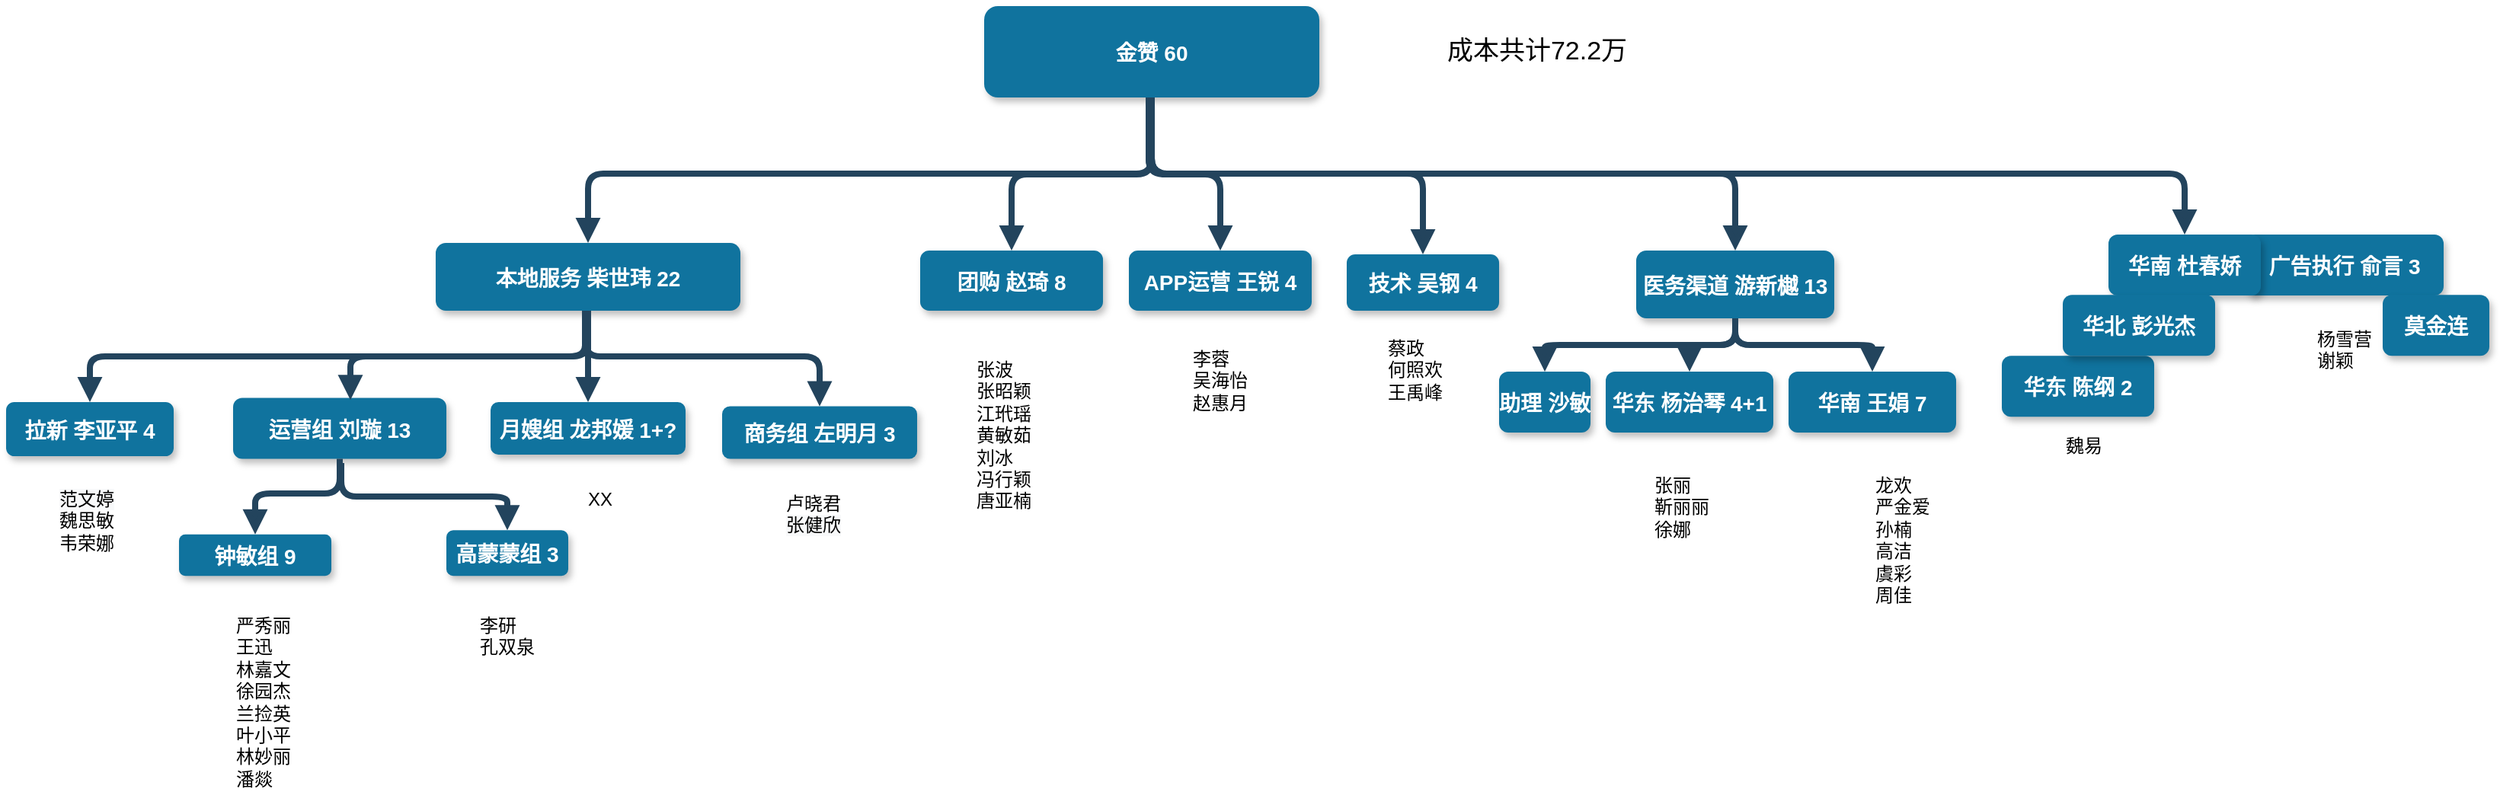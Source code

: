 <mxfile version="14.3.0" type="github" pages="2">
  <diagram name="辣妈帮" id="97916047-d0de-89f5-080d-49f4d83e522f">
    <mxGraphModel dx="1662" dy="762" grid="1" gridSize="10" guides="1" tooltips="1" connect="1" arrows="1" fold="1" page="1" pageScale="1.5" pageWidth="1169" pageHeight="827" background="#ffffff" math="0" shadow="0">
      <root>
        <mxCell id="0" />
        <mxCell id="1" parent="0" />
        <mxCell id="3" value="金赞 60" style="rounded=1;fillColor=#10739E;strokeColor=none;shadow=1;gradientColor=none;fontStyle=1;fontColor=#FFFFFF;fontSize=14;" parent="1" vertex="1">
          <mxGeometry x="662" y="300" width="220" height="60" as="geometry" />
        </mxCell>
        <mxCell id="4" value="本地服务 柴世玮 22" style="rounded=1;fillColor=#10739E;strokeColor=none;shadow=1;gradientColor=none;fontStyle=1;fontColor=#FFFFFF;fontSize=14;" parent="1" vertex="1">
          <mxGeometry x="302" y="455.5" width="200" height="44.5" as="geometry" />
        </mxCell>
        <mxCell id="5" value="团购 赵琦 8" style="rounded=1;fillColor=#10739E;strokeColor=none;shadow=1;gradientColor=none;fontStyle=1;fontColor=#FFFFFF;fontSize=14;" parent="1" vertex="1">
          <mxGeometry x="620" y="460.5" width="120" height="39.5" as="geometry" />
        </mxCell>
        <mxCell id="6" value="广告执行 俞言 3" style="rounded=1;fillColor=#10739E;strokeColor=none;shadow=1;gradientColor=none;fontStyle=1;fontColor=#FFFFFF;fontSize=14;" parent="1" vertex="1">
          <mxGeometry x="1490" y="450" width="130" height="40" as="geometry" />
        </mxCell>
        <mxCell id="7" value="华南 杜春娇" style="rounded=1;fillColor=#10739E;strokeColor=none;shadow=1;gradientColor=none;fontStyle=1;fontColor=#FFFFFF;fontSize=14;" parent="1" vertex="1">
          <mxGeometry x="1400" y="450" width="100" height="40" as="geometry" />
        </mxCell>
        <mxCell id="8" value="拉新 李亚平 4" style="rounded=1;fillColor=#10739E;strokeColor=none;shadow=1;gradientColor=none;fontStyle=1;fontColor=#FFFFFF;fontSize=14;" parent="1" vertex="1">
          <mxGeometry x="20" y="560" width="110" height="35.5" as="geometry" />
        </mxCell>
        <mxCell id="9" value="运营组 刘璇 13" style="rounded=1;fillColor=#10739E;strokeColor=none;shadow=1;gradientColor=none;fontStyle=1;fontColor=#FFFFFF;fontSize=14;" parent="1" vertex="1">
          <mxGeometry x="169" y="557.25" width="140" height="40" as="geometry" />
        </mxCell>
        <mxCell id="11" value="钟敏组 9" style="rounded=1;fillColor=#10739E;strokeColor=none;shadow=1;gradientColor=none;fontStyle=1;fontColor=#FFFFFF;fontSize=14;" parent="1" vertex="1">
          <mxGeometry x="133.5" y="646.88" width="100" height="27.25" as="geometry" />
        </mxCell>
        <mxCell id="13" value="月嫂组 龙邦媛 1+?" style="rounded=1;fillColor=#10739E;strokeColor=none;shadow=1;gradientColor=none;fontStyle=1;fontColor=#FFFFFF;fontSize=14;" parent="1" vertex="1">
          <mxGeometry x="338" y="560" width="128" height="34.5" as="geometry" />
        </mxCell>
        <mxCell id="30" value="" style="edgeStyle=elbowEdgeStyle;elbow=vertical;strokeWidth=4;endArrow=block;endFill=1;fontStyle=1;strokeColor=#23445D;" parent="1" source="3" target="5" edge="1">
          <mxGeometry x="22" y="165.5" width="100" height="100" as="geometry">
            <mxPoint x="22" y="265.5" as="sourcePoint" />
            <mxPoint x="122" y="165.5" as="targetPoint" />
          </mxGeometry>
        </mxCell>
        <mxCell id="31" value="" style="edgeStyle=elbowEdgeStyle;elbow=vertical;strokeWidth=4;endArrow=block;endFill=1;fontStyle=1;strokeColor=#23445D;" parent="1" source="3" target="4" edge="1">
          <mxGeometry x="22" y="165.5" width="100" height="100" as="geometry">
            <mxPoint x="22" y="265.5" as="sourcePoint" />
            <mxPoint x="122" y="165.5" as="targetPoint" />
            <Array as="points">
              <mxPoint x="580" y="410" />
            </Array>
          </mxGeometry>
        </mxCell>
        <mxCell id="CD8ixGrWHs0Is0rzKzxi-55" value="" style="edgeStyle=elbowEdgeStyle;elbow=vertical;strokeWidth=4;endArrow=block;endFill=1;fontStyle=1;strokeColor=#23445D;exitX=0.5;exitY=1;exitDx=0;exitDy=0;entryX=0.5;entryY=0;entryDx=0;entryDy=0;" parent="1" source="3" target="7" edge="1">
          <mxGeometry x="32" y="175.5" width="100" height="100" as="geometry">
            <mxPoint x="770" y="410" as="sourcePoint" />
            <mxPoint x="1330" y="450" as="targetPoint" />
            <Array as="points">
              <mxPoint x="960" y="410" />
            </Array>
          </mxGeometry>
        </mxCell>
        <mxCell id="CD8ixGrWHs0Is0rzKzxi-56" value="高蒙蒙组 3" style="rounded=1;fillColor=#10739E;strokeColor=none;shadow=1;gradientColor=none;fontStyle=1;fontColor=#FFFFFF;fontSize=14;" parent="1" vertex="1">
          <mxGeometry x="309" y="644.13" width="80" height="30" as="geometry" />
        </mxCell>
        <mxCell id="CD8ixGrWHs0Is0rzKzxi-58" value="医务渠道 游新樾 13" style="rounded=1;fillColor=#10739E;strokeColor=none;shadow=1;gradientColor=none;fontStyle=1;fontColor=#FFFFFF;fontSize=14;" parent="1" vertex="1">
          <mxGeometry x="1090" y="460.5" width="130" height="44.5" as="geometry" />
        </mxCell>
        <mxCell id="CD8ixGrWHs0Is0rzKzxi-60" value="华东 杨治琴 4+1" style="rounded=1;fillColor=#10739E;strokeColor=none;shadow=1;gradientColor=none;fontStyle=1;fontColor=#FFFFFF;fontSize=14;" parent="1" vertex="1">
          <mxGeometry x="1070" y="540" width="110" height="40" as="geometry" />
        </mxCell>
        <mxCell id="CD8ixGrWHs0Is0rzKzxi-61" value="华南 王娟 7" style="rounded=1;fillColor=#10739E;strokeColor=none;shadow=1;gradientColor=none;fontStyle=1;fontColor=#FFFFFF;fontSize=14;" parent="1" vertex="1">
          <mxGeometry x="1190" y="540" width="110" height="40" as="geometry" />
        </mxCell>
        <mxCell id="CD8ixGrWHs0Is0rzKzxi-62" value="助理 沙敏" style="rounded=1;fillColor=#10739E;strokeColor=none;shadow=1;gradientColor=none;fontStyle=1;fontColor=#FFFFFF;fontSize=14;" parent="1" vertex="1">
          <mxGeometry x="1000" y="540" width="60" height="40" as="geometry" />
        </mxCell>
        <mxCell id="CD8ixGrWHs0Is0rzKzxi-65" value="" style="edgeStyle=elbowEdgeStyle;elbow=vertical;strokeWidth=4;endArrow=block;endFill=1;fontStyle=1;strokeColor=#23445D;exitX=0.5;exitY=1;exitDx=0;exitDy=0;entryX=0.5;entryY=0;entryDx=0;entryDy=0;" parent="1" source="4" target="8" edge="1">
          <mxGeometry x="-218" y="-109.5" width="100" height="100" as="geometry">
            <mxPoint x="372" y="560.5" as="sourcePoint" />
            <mxPoint x="80" y="545" as="targetPoint" />
            <Array as="points">
              <mxPoint x="240" y="530" />
            </Array>
          </mxGeometry>
        </mxCell>
        <mxCell id="CD8ixGrWHs0Is0rzKzxi-66" value="" style="edgeStyle=elbowEdgeStyle;elbow=vertical;strokeWidth=4;endArrow=block;endFill=1;fontStyle=1;strokeColor=#23445D;exitX=0.5;exitY=1;exitDx=0;exitDy=0;entryX=0.55;entryY=0.033;entryDx=0;entryDy=0;entryPerimeter=0;" parent="1" target="9" edge="1">
          <mxGeometry x="-220" y="-109.5" width="100" height="100" as="geometry">
            <mxPoint x="400" y="515.5" as="sourcePoint" />
            <mxPoint x="73" y="555.5" as="targetPoint" />
            <Array as="points">
              <mxPoint x="238" y="530" />
            </Array>
          </mxGeometry>
        </mxCell>
        <mxCell id="CD8ixGrWHs0Is0rzKzxi-67" value="" style="edgeStyle=elbowEdgeStyle;elbow=vertical;strokeWidth=4;endArrow=block;endFill=1;fontStyle=1;strokeColor=#23445D;entryX=0.5;entryY=0;entryDx=0;entryDy=0;" parent="1" target="13" edge="1">
          <mxGeometry x="-210" y="-99.5" width="100" height="100" as="geometry">
            <mxPoint x="402" y="500" as="sourcePoint" />
            <mxPoint x="287" y="571.32" as="targetPoint" />
            <Array as="points" />
          </mxGeometry>
        </mxCell>
        <mxCell id="CD8ixGrWHs0Is0rzKzxi-73" value="严秀丽&lt;br&gt;王迅&lt;br&gt;林嘉文&lt;br&gt;徐园杰&lt;br&gt;兰捡英&lt;br&gt;叶小平&lt;br&gt;林妙丽&lt;br&gt;潘燚" style="text;whiteSpace=wrap;html=1;" parent="1" vertex="1">
          <mxGeometry x="169" y="692.76" width="51" height="120" as="geometry" />
        </mxCell>
        <mxCell id="CD8ixGrWHs0Is0rzKzxi-74" value="&lt;span style=&quot;color: rgb(0 , 0 , 0) ; font-family: &amp;#34;helvetica&amp;#34; ; font-size: 12px ; font-style: normal ; font-weight: 400 ; letter-spacing: normal ; text-align: left ; text-indent: 0px ; text-transform: none ; word-spacing: 0px ; background-color: rgb(248 , 249 , 250) ; display: inline ; float: none&quot;&gt;范文婷&lt;br&gt;&lt;/span&gt;&lt;font face=&quot;helvetica&quot;&gt;魏思敏&lt;br&gt;&lt;/font&gt;韦荣娜&lt;font face=&quot;helvetica&quot;&gt;&lt;br&gt;&lt;/font&gt;" style="text;whiteSpace=wrap;html=1;" parent="1" vertex="1">
          <mxGeometry x="52.5" y="610" width="45" height="57.24" as="geometry" />
        </mxCell>
        <mxCell id="CD8ixGrWHs0Is0rzKzxi-75" value="卢晓君&lt;br style=&quot;color: rgb(0 , 0 , 0) ; font-family: &amp;#34;helvetica&amp;#34; ; font-size: 12px ; font-style: normal ; font-weight: 400 ; letter-spacing: normal ; text-align: left ; text-indent: 0px ; text-transform: none ; word-spacing: 0px ; background-color: rgb(248 , 249 , 250)&quot;&gt;&lt;span style=&quot;color: rgb(0 , 0 , 0) ; font-family: &amp;#34;helvetica&amp;#34; ; font-size: 12px ; font-style: normal ; font-weight: 400 ; letter-spacing: normal ; text-align: left ; text-indent: 0px ; text-transform: none ; word-spacing: 0px ; background-color: rgb(248 , 249 , 250) ; display: inline ; float: none&quot;&gt;张健欣&lt;/span&gt;" style="text;whiteSpace=wrap;html=1;" parent="1" vertex="1">
          <mxGeometry x="530" y="612.76" width="60" height="40" as="geometry" />
        </mxCell>
        <mxCell id="CD8ixGrWHs0Is0rzKzxi-76" value="商务组 左明月 3" style="rounded=1;fillColor=#10739E;strokeColor=none;shadow=1;gradientColor=none;fontStyle=1;fontColor=#FFFFFF;fontSize=14;" parent="1" vertex="1">
          <mxGeometry x="490" y="562.75" width="128" height="34.5" as="geometry" />
        </mxCell>
        <mxCell id="CD8ixGrWHs0Is0rzKzxi-77" value="李研&lt;br&gt;孔双泉" style="text;whiteSpace=wrap;html=1;" parent="1" vertex="1">
          <mxGeometry x="329" y="692.76" width="40" height="30" as="geometry" />
        </mxCell>
        <mxCell id="CD8ixGrWHs0Is0rzKzxi-82" value="杨雪营&lt;br&gt;谢颖&lt;br&gt;" style="text;whiteSpace=wrap;html=1;" parent="1" vertex="1">
          <mxGeometry x="1535" y="505" width="40" height="40" as="geometry" />
        </mxCell>
        <mxCell id="CD8ixGrWHs0Is0rzKzxi-83" value="张丽&lt;br&gt;靳丽丽&lt;br&gt;徐娜" style="text;whiteSpace=wrap;html=1;" parent="1" vertex="1">
          <mxGeometry x="1100" y="601" width="50" height="38.62" as="geometry" />
        </mxCell>
        <mxCell id="CD8ixGrWHs0Is0rzKzxi-86" value="张波&lt;br&gt;张昭颖&lt;br&gt;江玳瑶&lt;br&gt;黄敏茹&lt;br&gt;刘冰&lt;br&gt;冯行颖&lt;br&gt;唐亚楠" style="text;whiteSpace=wrap;html=1;" parent="1" vertex="1">
          <mxGeometry x="655" y="524.81" width="50" height="110.38" as="geometry" />
        </mxCell>
        <mxCell id="CD8ixGrWHs0Is0rzKzxi-87" value="XX" style="text;whiteSpace=wrap;html=1;" parent="1" vertex="1">
          <mxGeometry x="400" y="610" width="40" height="42.76" as="geometry" />
        </mxCell>
        <mxCell id="CD8ixGrWHs0Is0rzKzxi-88" value="" style="edgeStyle=elbowEdgeStyle;elbow=vertical;strokeWidth=4;endArrow=block;endFill=1;fontStyle=1;strokeColor=#23445D;entryX=0.5;entryY=0;entryDx=0;entryDy=0;" parent="1" target="CD8ixGrWHs0Is0rzKzxi-76" edge="1">
          <mxGeometry x="-210" y="-99.5" width="100" height="100" as="geometry">
            <mxPoint x="400" y="500" as="sourcePoint" />
            <mxPoint x="256" y="568.57" as="targetPoint" />
            <Array as="points">
              <mxPoint x="480" y="530" />
            </Array>
          </mxGeometry>
        </mxCell>
        <mxCell id="CD8ixGrWHs0Is0rzKzxi-92" value="" style="edgeStyle=elbowEdgeStyle;elbow=vertical;strokeWidth=4;endArrow=block;endFill=1;fontStyle=1;strokeColor=#23445D;entryX=0.5;entryY=0;entryDx=0;entryDy=0;exitX=0.5;exitY=1;exitDx=0;exitDy=0;" parent="1" source="CD8ixGrWHs0Is0rzKzxi-58" target="CD8ixGrWHs0Is0rzKzxi-62" edge="1">
          <mxGeometry x="628" y="165.5" width="100" height="100" as="geometry">
            <mxPoint x="1368" y="505.5" as="sourcePoint" />
            <mxPoint x="1290" y="540" as="targetPoint" />
          </mxGeometry>
        </mxCell>
        <mxCell id="CD8ixGrWHs0Is0rzKzxi-93" value="" style="edgeStyle=elbowEdgeStyle;elbow=vertical;strokeWidth=4;endArrow=block;endFill=1;fontStyle=1;strokeColor=#23445D;entryX=0.5;entryY=0;entryDx=0;entryDy=0;exitX=0.5;exitY=1;exitDx=0;exitDy=0;" parent="1" source="CD8ixGrWHs0Is0rzKzxi-58" target="CD8ixGrWHs0Is0rzKzxi-60" edge="1">
          <mxGeometry x="638" y="175.5" width="100" height="100" as="geometry">
            <mxPoint x="1485" y="505" as="sourcePoint" />
            <mxPoint x="1322" y="550" as="targetPoint" />
          </mxGeometry>
        </mxCell>
        <mxCell id="CD8ixGrWHs0Is0rzKzxi-94" value="" style="edgeStyle=elbowEdgeStyle;elbow=vertical;strokeWidth=4;endArrow=block;endFill=1;fontStyle=1;strokeColor=#23445D;entryX=0.5;entryY=0;entryDx=0;entryDy=0;exitX=0.5;exitY=1;exitDx=0;exitDy=0;" parent="1" source="CD8ixGrWHs0Is0rzKzxi-58" target="CD8ixGrWHs0Is0rzKzxi-61" edge="1">
          <mxGeometry x="638" y="175.5" width="100" height="100" as="geometry">
            <mxPoint x="1470" y="505" as="sourcePoint" />
            <mxPoint x="1322" y="550" as="targetPoint" />
          </mxGeometry>
        </mxCell>
        <mxCell id="CD8ixGrWHs0Is0rzKzxi-95" value="龙欢&lt;br&gt;严金爱&lt;br&gt;孙楠&lt;br&gt;高洁&lt;br&gt;虞彩&lt;br&gt;周佳" style="text;whiteSpace=wrap;html=1;" parent="1" vertex="1">
          <mxGeometry x="1245" y="601" width="40" height="101.38" as="geometry" />
        </mxCell>
        <mxCell id="CD8ixGrWHs0Is0rzKzxi-99" value="" style="edgeStyle=elbowEdgeStyle;elbow=vertical;strokeWidth=4;endArrow=block;endFill=1;fontStyle=1;strokeColor=#23445D;entryX=0.5;entryY=0;entryDx=0;entryDy=0;" parent="1" target="CD8ixGrWHs0Is0rzKzxi-58" edge="1">
          <mxGeometry x="52" y="195.5" width="100" height="100" as="geometry">
            <mxPoint x="770" y="360" as="sourcePoint" />
            <mxPoint x="1180" y="480.5" as="targetPoint" />
            <Array as="points">
              <mxPoint x="1220" y="410" />
            </Array>
          </mxGeometry>
        </mxCell>
        <mxCell id="CD8ixGrWHs0Is0rzKzxi-103" value="" style="edgeStyle=elbowEdgeStyle;elbow=vertical;strokeWidth=4;endArrow=block;endFill=1;fontStyle=1;strokeColor=#23445D;entryX=0.5;entryY=0;entryDx=0;entryDy=0;exitX=0.5;exitY=1;exitDx=0;exitDy=0;" parent="1" source="9" target="11" edge="1">
          <mxGeometry x="72" y="195.5" width="100" height="100" as="geometry">
            <mxPoint x="240" y="607" as="sourcePoint" />
            <mxPoint x="150" y="651.38" as="targetPoint" />
            <Array as="points">
              <mxPoint x="170" y="620" />
            </Array>
          </mxGeometry>
        </mxCell>
        <mxCell id="CD8ixGrWHs0Is0rzKzxi-104" value="" style="edgeStyle=elbowEdgeStyle;elbow=vertical;strokeWidth=4;endArrow=block;endFill=1;fontStyle=1;strokeColor=#23445D;entryX=0.5;entryY=0;entryDx=0;entryDy=0;" parent="1" target="CD8ixGrWHs0Is0rzKzxi-56" edge="1">
          <mxGeometry x="82" y="205.5" width="100" height="100" as="geometry">
            <mxPoint x="240" y="600" as="sourcePoint" />
            <mxPoint x="350" y="640" as="targetPoint" />
          </mxGeometry>
        </mxCell>
        <mxCell id="5Qsg3Y-xMZEjioLdNlgT-33" value="华东 陈纲 2" style="rounded=1;fillColor=#10739E;strokeColor=none;shadow=1;gradientColor=none;fontStyle=1;fontColor=#FFFFFF;fontSize=14;" parent="1" vertex="1">
          <mxGeometry x="1330" y="529.62" width="100" height="40" as="geometry" />
        </mxCell>
        <mxCell id="5Qsg3Y-xMZEjioLdNlgT-34" value="华北 彭光杰" style="rounded=1;fillColor=#10739E;strokeColor=none;shadow=1;gradientColor=none;fontStyle=1;fontColor=#FFFFFF;fontSize=14;" parent="1" vertex="1">
          <mxGeometry x="1370" y="489.62" width="100" height="40" as="geometry" />
        </mxCell>
        <mxCell id="5Qsg3Y-xMZEjioLdNlgT-36" value="魏易" style="text;whiteSpace=wrap;html=1;" parent="1" vertex="1">
          <mxGeometry x="1370" y="575" width="40" height="35" as="geometry" />
        </mxCell>
        <mxCell id="5Qsg3Y-xMZEjioLdNlgT-37" value="莫金连" style="rounded=1;fillColor=#10739E;strokeColor=none;shadow=1;gradientColor=none;fontStyle=1;fontColor=#FFFFFF;fontSize=14;" parent="1" vertex="1">
          <mxGeometry x="1580" y="489.62" width="70" height="40" as="geometry" />
        </mxCell>
        <mxCell id="Gbs0LaQZsY08ICuKaNEH-31" value="成本共计72.2万" style="text;html=1;strokeColor=none;fillColor=none;align=center;verticalAlign=middle;whiteSpace=wrap;rounded=0;strokeWidth=6;fontSize=17;" parent="1" vertex="1">
          <mxGeometry x="930" y="320" width="190" height="20" as="geometry" />
        </mxCell>
        <mxCell id="ZPWyh2gPVI62T-nD4RET-31" value="APP运营 王锐 4" style="rounded=1;fillColor=#10739E;strokeColor=none;shadow=1;gradientColor=none;fontStyle=1;fontColor=#FFFFFF;fontSize=14;" parent="1" vertex="1">
          <mxGeometry x="757" y="460.5" width="120" height="39.5" as="geometry" />
        </mxCell>
        <mxCell id="ZPWyh2gPVI62T-nD4RET-32" value="" style="edgeStyle=elbowEdgeStyle;elbow=vertical;strokeWidth=4;endArrow=block;endFill=1;fontStyle=1;strokeColor=#23445D;entryX=0.5;entryY=0;entryDx=0;entryDy=0;" parent="1" target="ZPWyh2gPVI62T-nD4RET-31" edge="1">
          <mxGeometry x="32" y="175.5" width="100" height="100" as="geometry">
            <mxPoint x="770" y="360" as="sourcePoint" />
            <mxPoint x="690" y="470.5" as="targetPoint" />
          </mxGeometry>
        </mxCell>
        <mxCell id="NAnsknsRr6nn7RC8cl_B-31" value="李蓉&lt;br&gt;吴海怡&lt;br&gt;赵惠月" style="text;whiteSpace=wrap;html=1;" parent="1" vertex="1">
          <mxGeometry x="797" y="518.25" width="40" height="51.37" as="geometry" />
        </mxCell>
        <mxCell id="94-DLbwfFDyZa6REQe4T-31" value="技术 吴钢 4" style="rounded=1;fillColor=#10739E;strokeColor=none;shadow=1;gradientColor=none;fontStyle=1;fontColor=#FFFFFF;fontSize=14;" parent="1" vertex="1">
          <mxGeometry x="900" y="463" width="100" height="37" as="geometry" />
        </mxCell>
        <mxCell id="Lwl_JHMbD0dMN9Ozh22j-31" value="蔡政&lt;br&gt;何照欢&lt;br&gt;王禹峰" style="text;whiteSpace=wrap;html=1;" parent="1" vertex="1">
          <mxGeometry x="925" y="511" width="50" height="58.62" as="geometry" />
        </mxCell>
        <mxCell id="IsoEVcmJchuI-xza562N-31" value="" style="edgeStyle=elbowEdgeStyle;elbow=vertical;strokeWidth=4;endArrow=block;endFill=1;fontStyle=1;strokeColor=#23445D;entryX=0.5;entryY=0;entryDx=0;entryDy=0;exitX=0.5;exitY=1;exitDx=0;exitDy=0;" parent="1" source="3" edge="1">
          <mxGeometry x="530" y="125.5" width="100" height="100" as="geometry">
            <mxPoint x="1130" y="360" as="sourcePoint" />
            <mxPoint x="950" y="463" as="targetPoint" />
            <Array as="points">
              <mxPoint x="1590" y="410" />
            </Array>
          </mxGeometry>
        </mxCell>
      </root>
    </mxGraphModel>
  </diagram>
  <diagram id="lJMs8aJVWRIwma9hSlg-" name="新公司">
    <mxGraphModel dx="1662" dy="762" grid="1" gridSize="10" guides="1" tooltips="1" connect="1" arrows="1" fold="1" page="1" pageScale="1" pageWidth="1100" pageHeight="850" math="0" shadow="0">
      <root>
        <mxCell id="xL_cLHcsy5SXegCy5-nT-0" />
        <mxCell id="xL_cLHcsy5SXegCy5-nT-1" parent="xL_cLHcsy5SXegCy5-nT-0" />
        <mxCell id="xL_cLHcsy5SXegCy5-nT-2" value="王安静 12" style="rounded=1;fillColor=#10739E;strokeColor=none;shadow=1;gradientColor=none;fontStyle=1;fontColor=#FFFFFF;fontSize=14;" parent="xL_cLHcsy5SXegCy5-nT-1" vertex="1">
          <mxGeometry x="700" y="320" width="140" height="40" as="geometry" />
        </mxCell>
        <mxCell id="xL_cLHcsy5SXegCy5-nT-4" value="团购 王璐 10" style="rounded=1;fillColor=#10739E;strokeColor=none;shadow=1;gradientColor=none;fontStyle=1;fontColor=#FFFFFF;fontSize=14;" parent="xL_cLHcsy5SXegCy5-nT-1" vertex="1">
          <mxGeometry x="700" y="455.5" width="140" height="44.5" as="geometry" />
        </mxCell>
        <mxCell id="xL_cLHcsy5SXegCy5-nT-6" value="行政 王惠 3" style="rounded=1;fillColor=#10739E;strokeColor=none;shadow=1;gradientColor=none;fontStyle=1;fontColor=#FFFFFF;fontSize=14;" parent="xL_cLHcsy5SXegCy5-nT-1" vertex="1">
          <mxGeometry x="1050" y="320" width="140" height="40" as="geometry" />
        </mxCell>
        <mxCell id="xL_cLHcsy5SXegCy5-nT-12" value="" style="edgeStyle=elbowEdgeStyle;elbow=vertical;strokeWidth=4;endArrow=block;endFill=1;fontStyle=1;strokeColor=#23445D;" parent="xL_cLHcsy5SXegCy5-nT-1" source="xL_cLHcsy5SXegCy5-nT-2" target="xL_cLHcsy5SXegCy5-nT-4" edge="1">
          <mxGeometry x="22" y="165.5" width="100" height="100" as="geometry">
            <mxPoint x="22" y="265.5" as="sourcePoint" />
            <mxPoint x="122" y="165.5" as="targetPoint" />
          </mxGeometry>
        </mxCell>
        <mxCell id="xL_cLHcsy5SXegCy5-nT-15" value="" style="edgeStyle=elbowEdgeStyle;elbow=vertical;strokeWidth=4;endArrow=block;endFill=1;fontStyle=1;strokeColor=#23445D;entryX=0.5;entryY=0;entryDx=0;entryDy=0;exitX=0.536;exitY=1.033;exitDx=0;exitDy=0;exitPerimeter=0;" parent="xL_cLHcsy5SXegCy5-nT-1" source="x4UgMvyDJ0lEP5ey6tb6-2" target="xL_cLHcsy5SXegCy5-nT-2" edge="1">
          <mxGeometry x="32" y="175.5" width="100" height="100" as="geometry">
            <mxPoint x="1110" y="250" as="sourcePoint" />
            <mxPoint x="1330" y="450" as="targetPoint" />
            <Array as="points">
              <mxPoint x="920" y="260" />
            </Array>
          </mxGeometry>
        </mxCell>
        <mxCell id="xL_cLHcsy5SXegCy5-nT-17" value="流量组 赵媛媛 4" style="rounded=1;fillColor=#10739E;strokeColor=none;shadow=1;gradientColor=none;fontStyle=1;fontColor=#FFFFFF;fontSize=14;" parent="xL_cLHcsy5SXegCy5-nT-1" vertex="1">
          <mxGeometry x="770" y="560" width="120" height="40" as="geometry" />
        </mxCell>
        <mxCell id="xL_cLHcsy5SXegCy5-nT-18" value="财务 陈洪娟 3" style="rounded=1;fillColor=#10739E;strokeColor=none;shadow=1;gradientColor=none;fontStyle=1;fontColor=#FFFFFF;fontSize=14;" parent="xL_cLHcsy5SXegCy5-nT-1" vertex="1">
          <mxGeometry x="1190" y="318" width="130" height="39.5" as="geometry" />
        </mxCell>
        <mxCell id="xL_cLHcsy5SXegCy5-nT-31" value="公关 徐萌阳" style="rounded=1;fillColor=#10739E;strokeColor=none;shadow=1;gradientColor=none;fontStyle=1;fontColor=#FFFFFF;fontSize=14;" parent="xL_cLHcsy5SXegCy5-nT-1" vertex="1">
          <mxGeometry x="564" y="460" width="98" height="40" as="geometry" />
        </mxCell>
        <mxCell id="xL_cLHcsy5SXegCy5-nT-32" value="内容 刘欣欣 2" style="rounded=1;fillColor=#10739E;strokeColor=none;shadow=1;gradientColor=none;fontStyle=1;fontColor=#FFFFFF;fontSize=14;" parent="xL_cLHcsy5SXegCy5-nT-1" vertex="1">
          <mxGeometry x="910" y="558.62" width="110" height="40" as="geometry" />
        </mxCell>
        <mxCell id="xL_cLHcsy5SXegCy5-nT-33" value="陈丹" style="text;whiteSpace=wrap;html=1;" parent="xL_cLHcsy5SXegCy5-nT-1" vertex="1">
          <mxGeometry x="945" y="612.76" width="40" height="32.76" as="geometry" />
        </mxCell>
        <mxCell id="xL_cLHcsy5SXegCy5-nT-35" value="高洋&lt;br&gt;赵培娟" style="text;whiteSpace=wrap;html=1;" parent="xL_cLHcsy5SXegCy5-nT-1" vertex="1">
          <mxGeometry x="1240" y="370" width="50" height="40" as="geometry" />
        </mxCell>
        <mxCell id="xL_cLHcsy5SXegCy5-nT-36" value="戴镟&lt;br&gt;闫万里&lt;br&gt;罗萍花" style="text;whiteSpace=wrap;html=1;" parent="xL_cLHcsy5SXegCy5-nT-1" vertex="1">
          <mxGeometry x="820" y="612.76" width="40" height="67.24" as="geometry" />
        </mxCell>
        <mxCell id="xL_cLHcsy5SXegCy5-nT-41" value="" style="edgeStyle=elbowEdgeStyle;elbow=vertical;strokeWidth=4;endArrow=block;endFill=1;fontStyle=1;strokeColor=#23445D;entryX=0.5;entryY=0;entryDx=0;entryDy=0;exitX=0.5;exitY=1;exitDx=0;exitDy=0;" parent="xL_cLHcsy5SXegCy5-nT-1" source="xL_cLHcsy5SXegCy5-nT-4" edge="1">
          <mxGeometry x="32" y="175.5" width="100" height="100" as="geometry">
            <mxPoint x="782" y="370" as="sourcePoint" />
            <mxPoint x="694" y="560" as="targetPoint" />
          </mxGeometry>
        </mxCell>
        <mxCell id="xL_cLHcsy5SXegCy5-nT-42" value="" style="edgeStyle=elbowEdgeStyle;elbow=vertical;strokeWidth=4;endArrow=block;endFill=1;fontStyle=1;strokeColor=#23445D;entryX=0.5;entryY=0;entryDx=0;entryDy=0;exitX=0.5;exitY=1;exitDx=0;exitDy=0;" parent="xL_cLHcsy5SXegCy5-nT-1" source="xL_cLHcsy5SXegCy5-nT-4" target="xL_cLHcsy5SXegCy5-nT-17" edge="1">
          <mxGeometry x="42" y="185.5" width="100" height="100" as="geometry">
            <mxPoint x="782" y="525.5" as="sourcePoint" />
            <mxPoint x="704" y="560" as="targetPoint" />
          </mxGeometry>
        </mxCell>
        <mxCell id="xL_cLHcsy5SXegCy5-nT-46" value="陈婷婷&lt;br&gt;秦芳" style="text;whiteSpace=wrap;html=1;" parent="xL_cLHcsy5SXegCy5-nT-1" vertex="1">
          <mxGeometry x="1100" y="370" width="40" height="55" as="geometry" />
        </mxCell>
        <mxCell id="xL_cLHcsy5SXegCy5-nT-48" value="" style="edgeStyle=elbowEdgeStyle;elbow=vertical;strokeWidth=4;endArrow=block;endFill=1;fontStyle=1;strokeColor=#23445D;entryX=0.5;entryY=0;entryDx=0;entryDy=0;" parent="xL_cLHcsy5SXegCy5-nT-1" target="xL_cLHcsy5SXegCy5-nT-32" edge="1">
          <mxGeometry x="180" y="135.5" width="100" height="100" as="geometry">
            <mxPoint x="772" y="500" as="sourcePoint" />
            <mxPoint x="1680" y="450" as="targetPoint" />
            <Array as="points">
              <mxPoint x="880" y="530" />
              <mxPoint x="1240" y="420" />
            </Array>
          </mxGeometry>
        </mxCell>
        <mxCell id="xL_cLHcsy5SXegCy5-nT-49" value="" style="edgeStyle=elbowEdgeStyle;elbow=vertical;strokeWidth=4;endArrow=block;endFill=1;fontStyle=1;strokeColor=#23445D;exitX=0.5;exitY=1;exitDx=0;exitDy=0;entryX=0.5;entryY=0;entryDx=0;entryDy=0;" parent="xL_cLHcsy5SXegCy5-nT-1" source="xL_cLHcsy5SXegCy5-nT-2" target="xL_cLHcsy5SXegCy5-nT-31" edge="1">
          <mxGeometry x="42" y="185.5" width="100" height="100" as="geometry">
            <mxPoint x="782" y="370" as="sourcePoint" />
            <mxPoint x="1170" y="470.5" as="targetPoint" />
            <Array as="points">
              <mxPoint x="680" y="410" />
              <mxPoint x="690" y="410" />
            </Array>
          </mxGeometry>
        </mxCell>
        <mxCell id="xL_cLHcsy5SXegCy5-nT-50" value="" style="edgeStyle=elbowEdgeStyle;elbow=vertical;strokeWidth=4;endArrow=block;endFill=1;fontStyle=1;strokeColor=#23445D;entryX=0.5;entryY=0;entryDx=0;entryDy=0;exitX=0.532;exitY=1.067;exitDx=0;exitDy=0;exitPerimeter=0;" parent="xL_cLHcsy5SXegCy5-nT-1" source="x4UgMvyDJ0lEP5ey6tb6-2" target="xL_cLHcsy5SXegCy5-nT-18" edge="1">
          <mxGeometry x="52" y="195.5" width="100" height="100" as="geometry">
            <mxPoint x="770" y="360" as="sourcePoint" />
            <mxPoint x="1180" y="480.5" as="targetPoint" />
            <Array as="points">
              <mxPoint x="1230" y="260" />
            </Array>
          </mxGeometry>
        </mxCell>
        <mxCell id="xL_cLHcsy5SXegCy5-nT-51" value="设计 古伟 3" style="rounded=1;fillColor=#10739E;strokeColor=none;shadow=1;gradientColor=none;fontStyle=1;fontColor=#FFFFFF;fontSize=14;" parent="xL_cLHcsy5SXegCy5-nT-1" vertex="1">
          <mxGeometry x="640" y="560" width="110" height="40" as="geometry" />
        </mxCell>
        <mxCell id="xL_cLHcsy5SXegCy5-nT-53" value="黄紫蕙&lt;br&gt;张水清" style="text;whiteSpace=wrap;html=1;" parent="xL_cLHcsy5SXegCy5-nT-1" vertex="1">
          <mxGeometry x="680" y="615.52" width="60" height="30" as="geometry" />
        </mxCell>
        <mxCell id="x4UgMvyDJ0lEP5ey6tb6-0" value="其他 4" style="rounded=1;fillColor=#10739E;strokeColor=none;shadow=1;gradientColor=none;fontStyle=1;fontColor=#FFFFFF;fontSize=14;" parent="xL_cLHcsy5SXegCy5-nT-1" vertex="1">
          <mxGeometry x="1430" y="320" width="118" height="40" as="geometry" />
        </mxCell>
        <mxCell id="x4UgMvyDJ0lEP5ey6tb6-1" value="法务 刘华美" style="rounded=1;fillColor=#10739E;strokeColor=none;shadow=1;gradientColor=none;fontStyle=1;fontColor=#FFFFFF;fontSize=14;" parent="xL_cLHcsy5SXegCy5-nT-1" vertex="1">
          <mxGeometry x="1320" y="320" width="118" height="40" as="geometry" />
        </mxCell>
        <mxCell id="x4UgMvyDJ0lEP5ey6tb6-2" value="金赞（属于辣妈帮） 23" style="rounded=1;fillColor=#10739E;strokeColor=none;shadow=1;gradientColor=none;fontStyle=1;fontColor=#FFFFFF;fontSize=14;" parent="xL_cLHcsy5SXegCy5-nT-1" vertex="1">
          <mxGeometry x="990" y="180" width="220" height="60" as="geometry" />
        </mxCell>
        <mxCell id="RNM-x-mIESxZw4AJoJp8-0" value="&lt;font color=&quot;rgba(0, 0, 0, 0)&quot; face=&quot;monospace&quot;&gt;&lt;span style=&quot;font-size: 0px&quot;&gt;ffdfd&lt;/span&gt;&lt;/font&gt;" style="text;whiteSpace=wrap;html=1;" parent="xL_cLHcsy5SXegCy5-nT-1" vertex="1">
          <mxGeometry x="1470" y="377.5" width="50" height="40" as="geometry" />
        </mxCell>
        <mxCell id="RNM-x-mIESxZw4AJoJp8-1" value="&lt;span style=&quot;color: rgba(0 , 0 , 0 , 0) ; font-family: monospace ; font-size: 0px&quot;&gt;%3CmxGraphModel%3E%3Croot%3E%3CmxCell%20id%3D%220%22%2F%3E%3CmxCell%20id%3D%221%22%20parent%3D%220%22%2F%3E%3CmxCell%20id%3D%222%22%20value%3D%22%E9%99%88%E5%A9%B7%E5%A9%B7%26lt%3Bbr%26gt%3B%E7%A7%A6%E8%8A%B3%22%20style%3D%22text%3BwhiteSpace%3Dwrap%3Bhtml%3D1%3B%22%20vertex%3D%221%22%20parent%3D%221%22%3E%3CmxGeometry%20x%3D%221100%22%20y%3D%22370%22%20width%3D%2240%22%20height%3D%2255%22%20as%3D%22geometry%22%2F%3E%3C%2FmxCell%3E%3C%2Froot%3E%3C%2FmxGraphModel%3E&lt;/span&gt;" style="text;whiteSpace=wrap;html=1;" parent="xL_cLHcsy5SXegCy5-nT-1" vertex="1">
          <mxGeometry x="1470" y="377.5" width="40" height="55" as="geometry" />
        </mxCell>
        <mxCell id="RNM-x-mIESxZw4AJoJp8-3" value="凌建国&lt;br&gt;代星&lt;br&gt;赵俊然刘威" style="text;whiteSpace=wrap;html=1;" parent="xL_cLHcsy5SXegCy5-nT-1" vertex="1">
          <mxGeometry x="1475" y="377.5" width="40" height="92.5" as="geometry" />
        </mxCell>
        <mxCell id="-lc2sLSWIT5uEvctNcD1-0" value="成本共计40.9万" style="text;html=1;strokeColor=none;fillColor=none;align=center;verticalAlign=middle;whiteSpace=wrap;rounded=0;strokeWidth=6;fontSize=17;" parent="xL_cLHcsy5SXegCy5-nT-1" vertex="1">
          <mxGeometry x="1260" y="200" width="190" height="20" as="geometry" />
        </mxCell>
      </root>
    </mxGraphModel>
  </diagram>
</mxfile>
